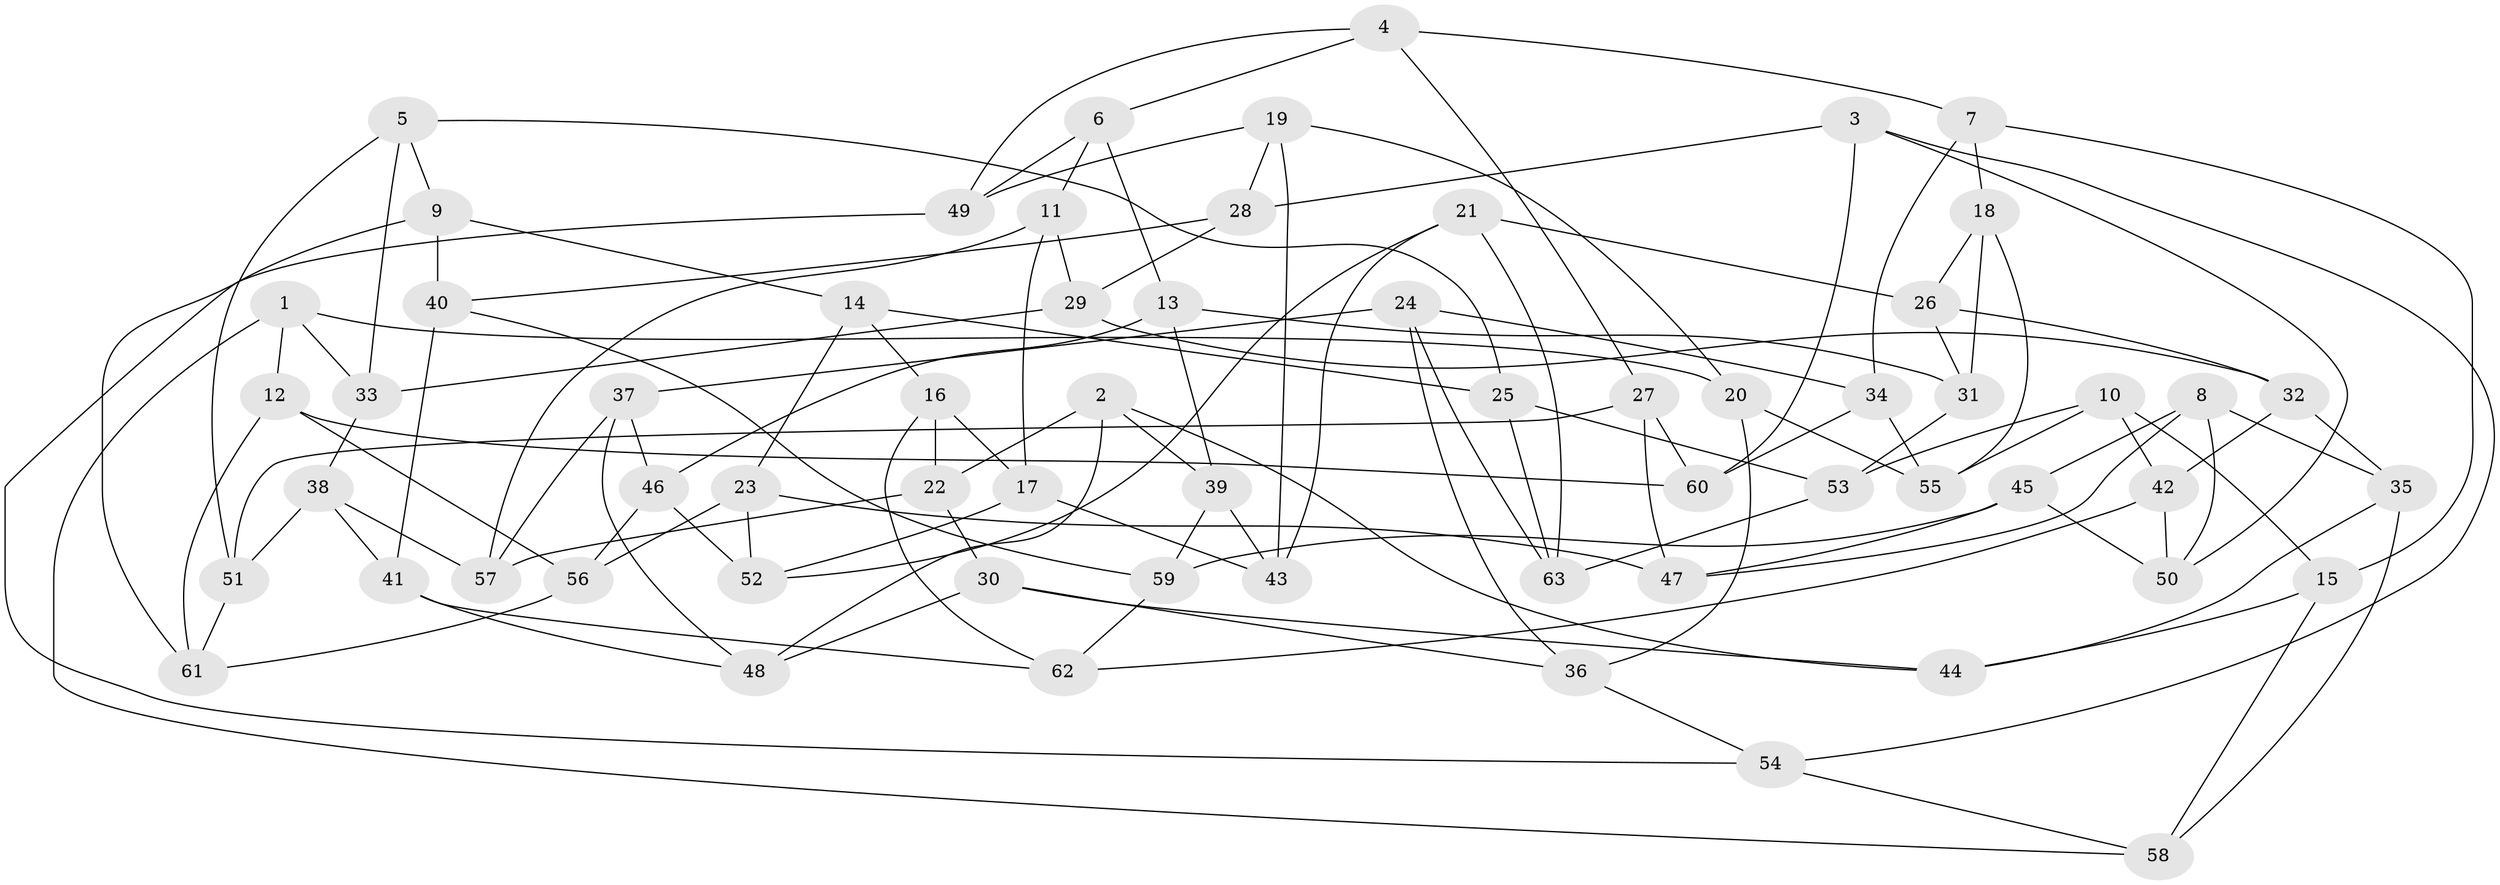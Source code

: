 // Generated by graph-tools (version 1.1) at 2025/03/03/09/25 03:03:00]
// undirected, 63 vertices, 126 edges
graph export_dot {
graph [start="1"]
  node [color=gray90,style=filled];
  1;
  2;
  3;
  4;
  5;
  6;
  7;
  8;
  9;
  10;
  11;
  12;
  13;
  14;
  15;
  16;
  17;
  18;
  19;
  20;
  21;
  22;
  23;
  24;
  25;
  26;
  27;
  28;
  29;
  30;
  31;
  32;
  33;
  34;
  35;
  36;
  37;
  38;
  39;
  40;
  41;
  42;
  43;
  44;
  45;
  46;
  47;
  48;
  49;
  50;
  51;
  52;
  53;
  54;
  55;
  56;
  57;
  58;
  59;
  60;
  61;
  62;
  63;
  1 -- 33;
  1 -- 58;
  1 -- 20;
  1 -- 12;
  2 -- 22;
  2 -- 39;
  2 -- 44;
  2 -- 48;
  3 -- 54;
  3 -- 60;
  3 -- 50;
  3 -- 28;
  4 -- 6;
  4 -- 49;
  4 -- 7;
  4 -- 27;
  5 -- 25;
  5 -- 51;
  5 -- 33;
  5 -- 9;
  6 -- 11;
  6 -- 13;
  6 -- 49;
  7 -- 34;
  7 -- 18;
  7 -- 15;
  8 -- 35;
  8 -- 47;
  8 -- 50;
  8 -- 45;
  9 -- 61;
  9 -- 40;
  9 -- 14;
  10 -- 15;
  10 -- 55;
  10 -- 42;
  10 -- 53;
  11 -- 57;
  11 -- 17;
  11 -- 29;
  12 -- 60;
  12 -- 56;
  12 -- 61;
  13 -- 39;
  13 -- 46;
  13 -- 31;
  14 -- 16;
  14 -- 25;
  14 -- 23;
  15 -- 44;
  15 -- 58;
  16 -- 22;
  16 -- 62;
  16 -- 17;
  17 -- 52;
  17 -- 43;
  18 -- 55;
  18 -- 26;
  18 -- 31;
  19 -- 43;
  19 -- 49;
  19 -- 20;
  19 -- 28;
  20 -- 36;
  20 -- 55;
  21 -- 43;
  21 -- 63;
  21 -- 52;
  21 -- 26;
  22 -- 30;
  22 -- 57;
  23 -- 47;
  23 -- 56;
  23 -- 52;
  24 -- 63;
  24 -- 34;
  24 -- 36;
  24 -- 37;
  25 -- 63;
  25 -- 53;
  26 -- 32;
  26 -- 31;
  27 -- 60;
  27 -- 47;
  27 -- 51;
  28 -- 29;
  28 -- 40;
  29 -- 33;
  29 -- 32;
  30 -- 36;
  30 -- 44;
  30 -- 48;
  31 -- 53;
  32 -- 42;
  32 -- 35;
  33 -- 38;
  34 -- 60;
  34 -- 55;
  35 -- 58;
  35 -- 44;
  36 -- 54;
  37 -- 46;
  37 -- 48;
  37 -- 57;
  38 -- 51;
  38 -- 57;
  38 -- 41;
  39 -- 43;
  39 -- 59;
  40 -- 41;
  40 -- 59;
  41 -- 48;
  41 -- 62;
  42 -- 50;
  42 -- 62;
  45 -- 47;
  45 -- 50;
  45 -- 59;
  46 -- 56;
  46 -- 52;
  49 -- 54;
  51 -- 61;
  53 -- 63;
  54 -- 58;
  56 -- 61;
  59 -- 62;
}
